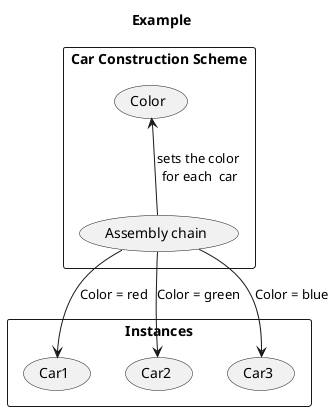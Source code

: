 @startuml
title
Example
endtitle
Rectangle "Car Construction Scheme"{
    (Color) <-- (Assembly chain) : sets the color \nfor each  car
}
Rectangle Instances {
    (Assembly chain) --> (Car1) : Color = red
    (Assembly chain) --> (Car2) : Color = green
    (Assembly chain) --> (Car3) : Color = blue
}

@enduml